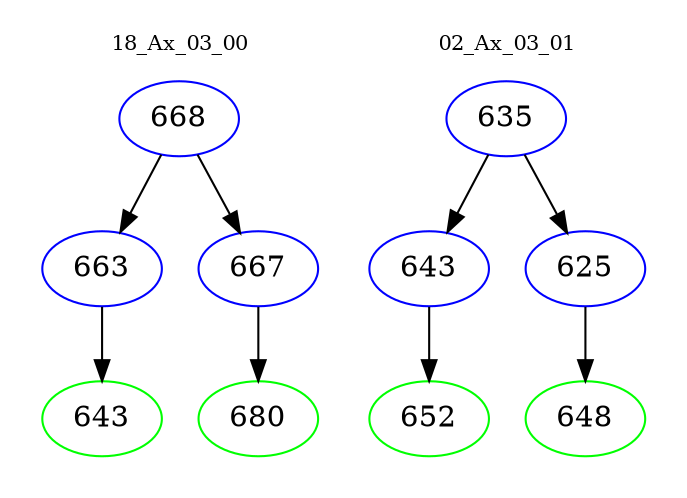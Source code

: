 digraph{
subgraph cluster_0 {
color = white
label = "18_Ax_03_00";
fontsize=10;
T0_668 [label="668", color="blue"]
T0_668 -> T0_663 [color="black"]
T0_663 [label="663", color="blue"]
T0_663 -> T0_643 [color="black"]
T0_643 [label="643", color="green"]
T0_668 -> T0_667 [color="black"]
T0_667 [label="667", color="blue"]
T0_667 -> T0_680 [color="black"]
T0_680 [label="680", color="green"]
}
subgraph cluster_1 {
color = white
label = "02_Ax_03_01";
fontsize=10;
T1_635 [label="635", color="blue"]
T1_635 -> T1_643 [color="black"]
T1_643 [label="643", color="blue"]
T1_643 -> T1_652 [color="black"]
T1_652 [label="652", color="green"]
T1_635 -> T1_625 [color="black"]
T1_625 [label="625", color="blue"]
T1_625 -> T1_648 [color="black"]
T1_648 [label="648", color="green"]
}
}
